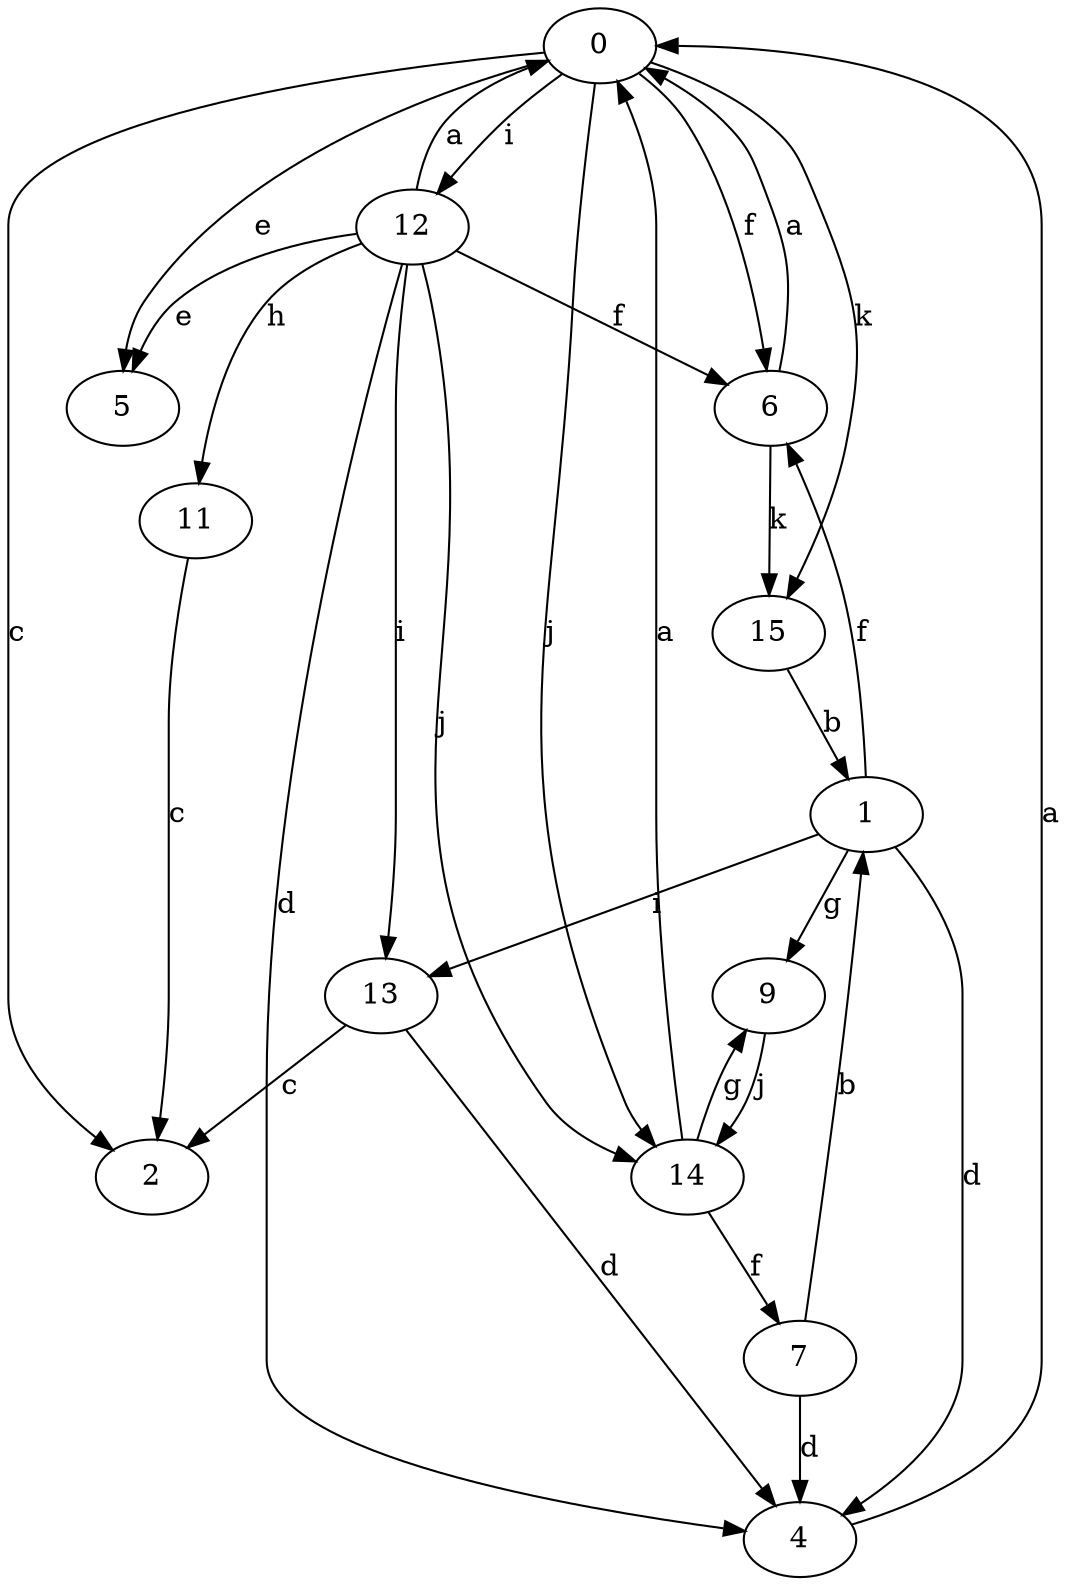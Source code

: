 strict digraph  {
0;
1;
2;
4;
5;
6;
7;
9;
11;
12;
13;
14;
15;
0 -> 2  [label=c];
0 -> 5  [label=e];
0 -> 6  [label=f];
0 -> 12  [label=i];
0 -> 14  [label=j];
0 -> 15  [label=k];
1 -> 4  [label=d];
1 -> 6  [label=f];
1 -> 9  [label=g];
1 -> 13  [label=i];
4 -> 0  [label=a];
6 -> 0  [label=a];
6 -> 15  [label=k];
7 -> 1  [label=b];
7 -> 4  [label=d];
9 -> 14  [label=j];
11 -> 2  [label=c];
12 -> 0  [label=a];
12 -> 4  [label=d];
12 -> 5  [label=e];
12 -> 6  [label=f];
12 -> 11  [label=h];
12 -> 13  [label=i];
12 -> 14  [label=j];
13 -> 2  [label=c];
13 -> 4  [label=d];
14 -> 0  [label=a];
14 -> 7  [label=f];
14 -> 9  [label=g];
15 -> 1  [label=b];
}
